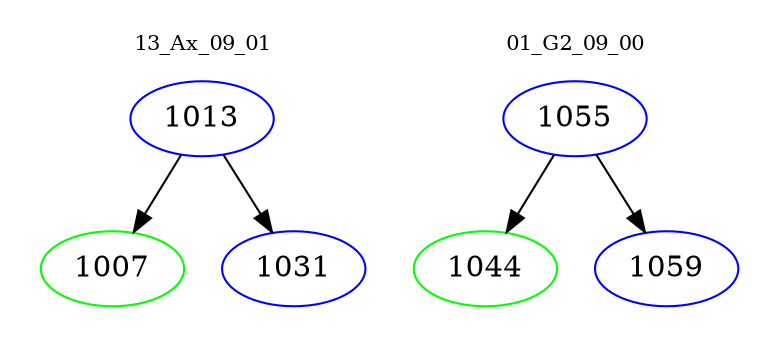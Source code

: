 digraph{
subgraph cluster_0 {
color = white
label = "13_Ax_09_01";
fontsize=10;
T0_1013 [label="1013", color="blue"]
T0_1013 -> T0_1007 [color="black"]
T0_1007 [label="1007", color="green"]
T0_1013 -> T0_1031 [color="black"]
T0_1031 [label="1031", color="blue"]
}
subgraph cluster_1 {
color = white
label = "01_G2_09_00";
fontsize=10;
T1_1055 [label="1055", color="blue"]
T1_1055 -> T1_1044 [color="black"]
T1_1044 [label="1044", color="green"]
T1_1055 -> T1_1059 [color="black"]
T1_1059 [label="1059", color="blue"]
}
}
